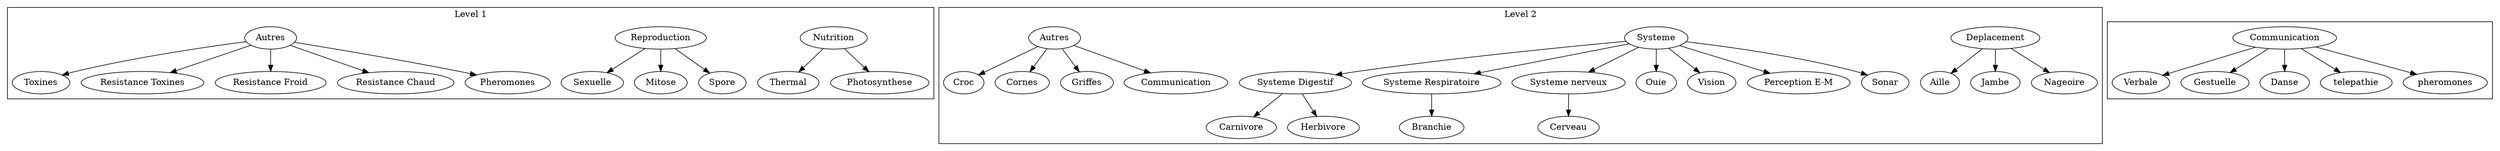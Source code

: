 digraph A {

  subgraph cluster_level1 {
    label="Level 1";
    Nutrition->Thermal;
    Nutrition->Photosynthese;

    Reproduction->Sexuelle;
    Reproduction->Mitose;
    Reproduction->Spore;

    Autres->Toxines;
    Autres->"Resistance Toxines";
    Autres->"Resistance Froid";
    Autres->"Resistance Chaud";
    Autres->Pheromones;
  }

  subgraph cluster_level2 {
    label="Level 2";
    Deplacement->Aille;
    Deplacement->Jambe;
    Deplacement->Nageoire;

    Systeme->"Systeme Digestif"->Carnivore;
    "Systeme Digestif"->Herbivore;
    Systeme->"Systeme Respiratoire"->Branchie;
    Systeme->"Systeme nerveux"->Cerveau;
    Systeme->Ouie;
    Systeme->Vision;
    Systeme->"Perception E-M";
    Systeme->Sonar;

    autres2[label="Autres"];
    autres2->Croc;
    autres2->Cornes;
    autres2->Griffes;
    autres2->Communication;
  }

  subgraph cluster_level3 {
  comm[label="Communication"];
  comm->Verbale;
  comm->Gestuelle;
  comm->Danse;
  comm->telepathie;
  comm->pheromones;
  }
}
